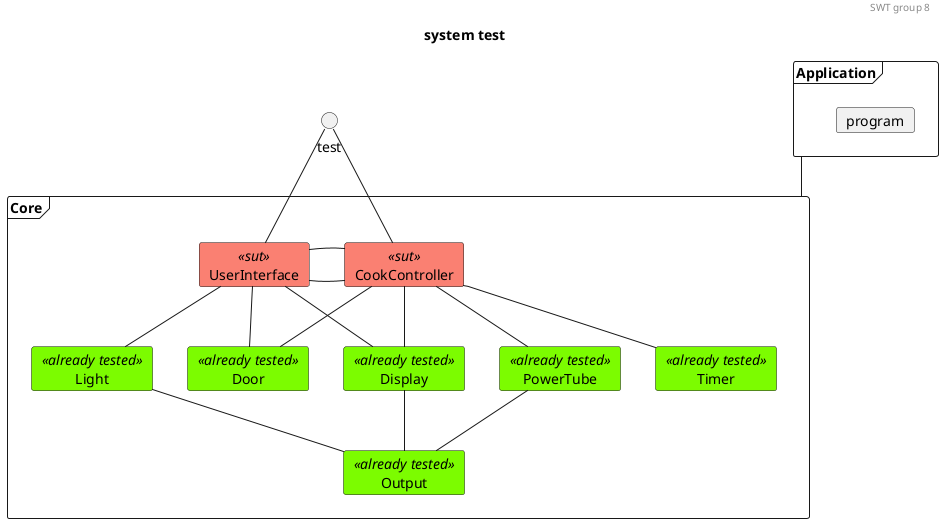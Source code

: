 @startuml

'Testing colors:
skinparam card{
    backgroundColor<<already tested>> lawngreen
    backgroundColor<<sut>> salmon
    'backgroundColor<<tested>> gold
}

header SWT group 8
title system test

frame Application{
    card program
}

frame Core{
    card UserInterface<<sut>>
    card CookController<<sut>>

    card Door<<already tested>>
    card Light<<already tested>>
    card Timer<<already tested>>
    card PowerTube<<already tested>>
    card Display<<already tested>>
    card Output<<already tested>>
}

'Relaton Test
test -- UserInterface
test -- CookController


'Relations projects
' 0. to 1.
Application -- Core

'Relations CookController:
'1.
CookController - UserInterface
'1. to 2.
CookController -- Door
CookController -- Timer
CookController -- PowerTube
CookController -- Display

'Relations UserInterface:
'1.
UserInterface - CookController
'1. to 2.
UserInterface -- Light
UserInterface -- Door
UserInterface -- Display

' Relations 2. to 3.
Light -- Output
Display -- Output
PowerTube -- Output



@enduml